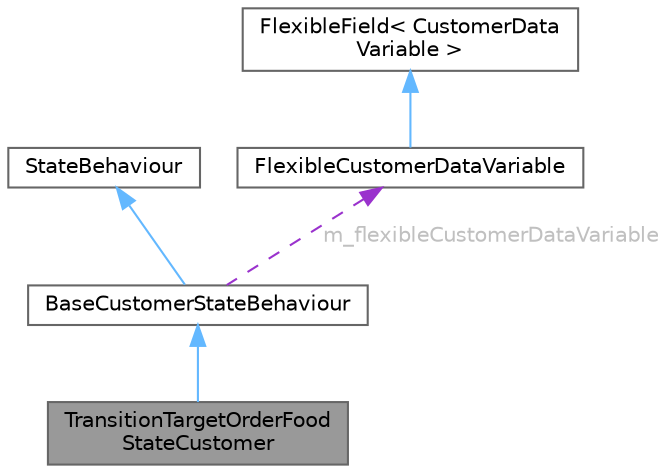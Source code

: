 digraph "TransitionTargetOrderFoodStateCustomer"
{
 // LATEX_PDF_SIZE
  bgcolor="transparent";
  edge [fontname=Helvetica,fontsize=10,labelfontname=Helvetica,labelfontsize=10];
  node [fontname=Helvetica,fontsize=10,shape=box,height=0.2,width=0.4];
  Node1 [id="Node000001",label="TransitionTargetOrderFood\lStateCustomer",height=0.2,width=0.4,color="gray40", fillcolor="grey60", style="filled", fontcolor="black",tooltip=" "];
  Node2 -> Node1 [id="edge1_Node000001_Node000002",dir="back",color="steelblue1",style="solid",tooltip=" "];
  Node2 [id="Node000002",label="BaseCustomerStateBehaviour",height=0.2,width=0.4,color="gray40", fillcolor="white", style="filled",URL="$class_base_customer_state_behaviour.html",tooltip=" "];
  Node3 -> Node2 [id="edge2_Node000002_Node000003",dir="back",color="steelblue1",style="solid",tooltip=" "];
  Node3 [id="Node000003",label="StateBehaviour",height=0.2,width=0.4,color="gray40", fillcolor="white", style="filled",tooltip=" "];
  Node4 -> Node2 [id="edge3_Node000002_Node000004",dir="back",color="darkorchid3",style="dashed",tooltip=" ",label=" m_flexibleCustomerDataVariable",fontcolor="grey" ];
  Node4 [id="Node000004",label="FlexibleCustomerDataVariable",height=0.2,width=0.4,color="gray40", fillcolor="white", style="filled",URL="$class_flexible_customer_data_variable.html",tooltip=" "];
  Node5 -> Node4 [id="edge4_Node000004_Node000005",dir="back",color="steelblue1",style="solid",tooltip=" "];
  Node5 [id="Node000005",label="FlexibleField\< CustomerData\lVariable \>",height=0.2,width=0.4,color="gray40", fillcolor="white", style="filled",tooltip=" "];
}
